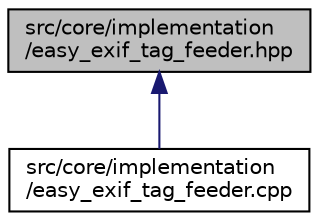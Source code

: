 digraph "src/core/implementation/easy_exif_tag_feeder.hpp"
{
 // LATEX_PDF_SIZE
  edge [fontname="Helvetica",fontsize="10",labelfontname="Helvetica",labelfontsize="10"];
  node [fontname="Helvetica",fontsize="10",shape=record];
  Node1 [label="src/core/implementation\l/easy_exif_tag_feeder.hpp",height=0.2,width=0.4,color="black", fillcolor="grey75", style="filled", fontcolor="black",tooltip=" "];
  Node1 -> Node2 [dir="back",color="midnightblue",fontsize="10",style="solid",fontname="Helvetica"];
  Node2 [label="src/core/implementation\l/easy_exif_tag_feeder.cpp",height=0.2,width=0.4,color="black", fillcolor="white", style="filled",URL="$easy__exif__tag__feeder_8cpp.html",tooltip=" "];
}
